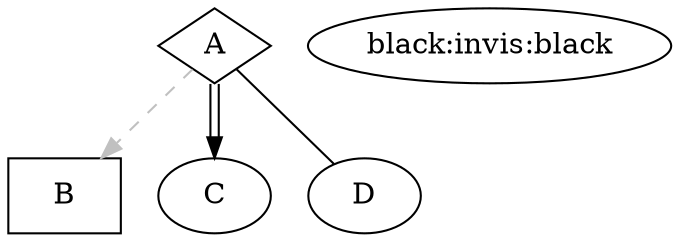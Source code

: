 digraph test2147483647 {

  A [shape=diamond]
  B [shape=box]
  C "black:invis:black"

  A -> B [style=dashed, color=grey]
  A -> C [color="black:invis:black"]
  A -> D [penwidth=1, arrowhead=none]

}
